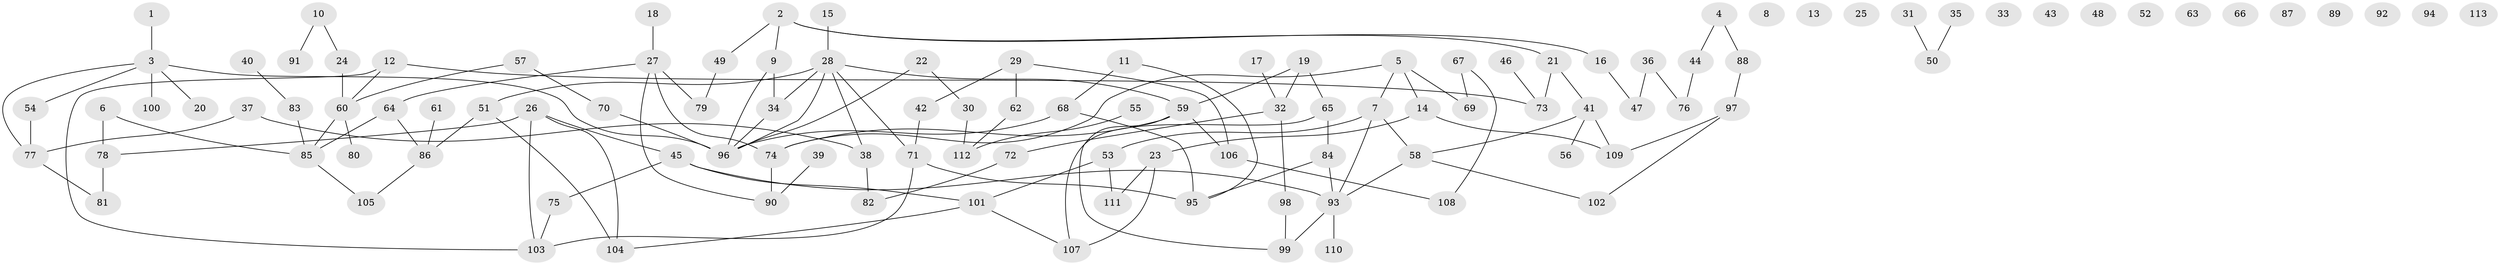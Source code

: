 // Generated by graph-tools (version 1.1) at 2025/12/03/09/25 04:12:57]
// undirected, 113 vertices, 133 edges
graph export_dot {
graph [start="1"]
  node [color=gray90,style=filled];
  1;
  2;
  3;
  4;
  5;
  6;
  7;
  8;
  9;
  10;
  11;
  12;
  13;
  14;
  15;
  16;
  17;
  18;
  19;
  20;
  21;
  22;
  23;
  24;
  25;
  26;
  27;
  28;
  29;
  30;
  31;
  32;
  33;
  34;
  35;
  36;
  37;
  38;
  39;
  40;
  41;
  42;
  43;
  44;
  45;
  46;
  47;
  48;
  49;
  50;
  51;
  52;
  53;
  54;
  55;
  56;
  57;
  58;
  59;
  60;
  61;
  62;
  63;
  64;
  65;
  66;
  67;
  68;
  69;
  70;
  71;
  72;
  73;
  74;
  75;
  76;
  77;
  78;
  79;
  80;
  81;
  82;
  83;
  84;
  85;
  86;
  87;
  88;
  89;
  90;
  91;
  92;
  93;
  94;
  95;
  96;
  97;
  98;
  99;
  100;
  101;
  102;
  103;
  104;
  105;
  106;
  107;
  108;
  109;
  110;
  111;
  112;
  113;
  1 -- 3;
  2 -- 9;
  2 -- 16;
  2 -- 21;
  2 -- 49;
  3 -- 20;
  3 -- 54;
  3 -- 77;
  3 -- 96;
  3 -- 100;
  4 -- 44;
  4 -- 88;
  5 -- 7;
  5 -- 14;
  5 -- 69;
  5 -- 74;
  6 -- 78;
  6 -- 85;
  7 -- 53;
  7 -- 58;
  7 -- 93;
  9 -- 34;
  9 -- 96;
  10 -- 24;
  10 -- 91;
  11 -- 68;
  11 -- 95;
  12 -- 60;
  12 -- 73;
  12 -- 103;
  14 -- 23;
  14 -- 109;
  15 -- 28;
  16 -- 47;
  17 -- 32;
  18 -- 27;
  19 -- 32;
  19 -- 59;
  19 -- 65;
  21 -- 41;
  21 -- 73;
  22 -- 30;
  22 -- 96;
  23 -- 107;
  23 -- 111;
  24 -- 60;
  26 -- 45;
  26 -- 78;
  26 -- 103;
  26 -- 104;
  27 -- 64;
  27 -- 74;
  27 -- 79;
  27 -- 90;
  28 -- 34;
  28 -- 38;
  28 -- 51;
  28 -- 59;
  28 -- 71;
  28 -- 96;
  29 -- 42;
  29 -- 62;
  29 -- 106;
  30 -- 112;
  31 -- 50;
  32 -- 72;
  32 -- 98;
  34 -- 96;
  35 -- 50;
  36 -- 47;
  36 -- 76;
  37 -- 38;
  37 -- 77;
  38 -- 82;
  39 -- 90;
  40 -- 83;
  41 -- 56;
  41 -- 58;
  41 -- 109;
  42 -- 71;
  44 -- 76;
  45 -- 75;
  45 -- 93;
  45 -- 101;
  46 -- 73;
  49 -- 79;
  51 -- 86;
  51 -- 104;
  53 -- 101;
  53 -- 111;
  54 -- 77;
  55 -- 112;
  57 -- 60;
  57 -- 70;
  58 -- 93;
  58 -- 102;
  59 -- 74;
  59 -- 99;
  59 -- 106;
  60 -- 80;
  60 -- 85;
  61 -- 86;
  62 -- 112;
  64 -- 85;
  64 -- 86;
  65 -- 84;
  65 -- 107;
  67 -- 69;
  67 -- 108;
  68 -- 95;
  68 -- 96;
  70 -- 96;
  71 -- 95;
  71 -- 103;
  72 -- 82;
  74 -- 90;
  75 -- 103;
  77 -- 81;
  78 -- 81;
  83 -- 85;
  84 -- 93;
  84 -- 95;
  85 -- 105;
  86 -- 105;
  88 -- 97;
  93 -- 99;
  93 -- 110;
  97 -- 102;
  97 -- 109;
  98 -- 99;
  101 -- 104;
  101 -- 107;
  106 -- 108;
}
